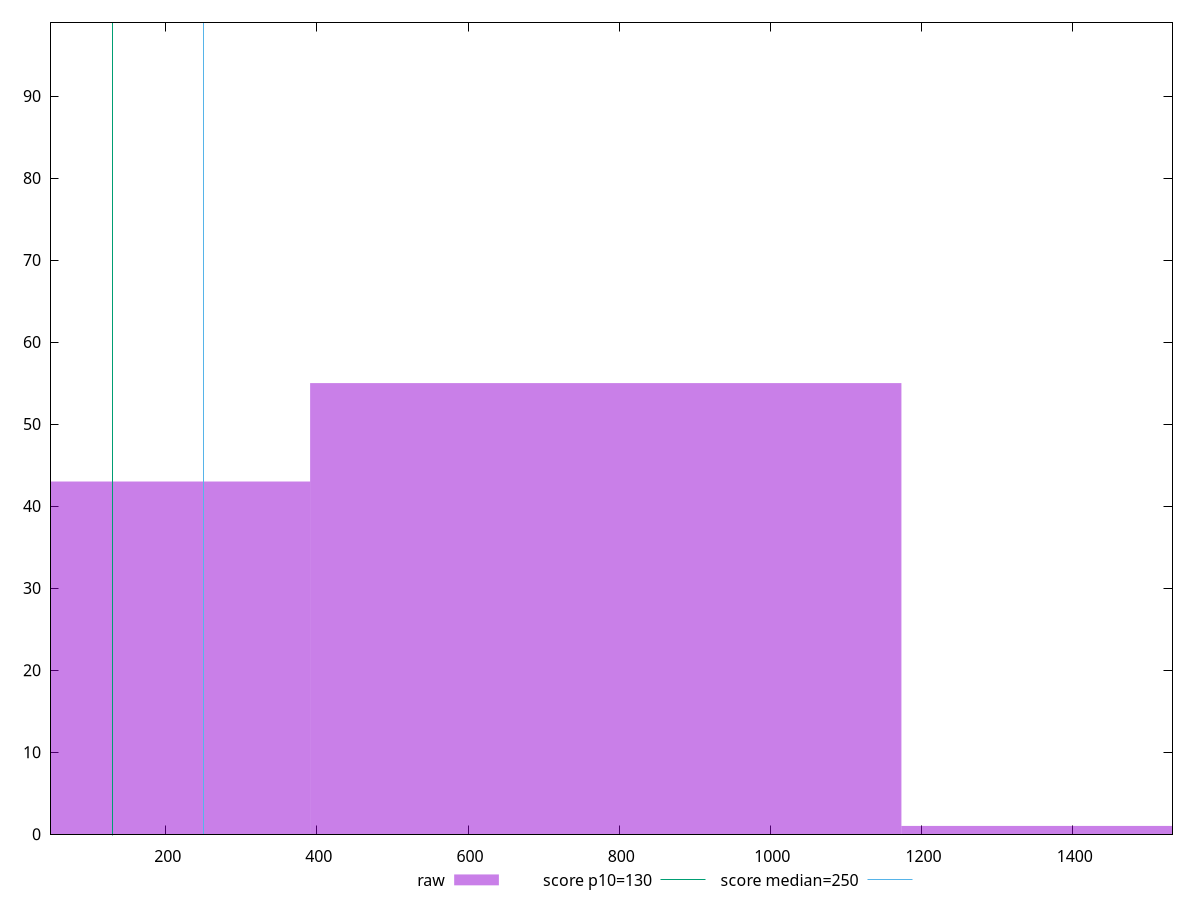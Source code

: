 reset

$raw <<EOF
782.2493846688064 55
0 43
1564.4987693376129 1
EOF

set key outside below
set boxwidth 782.2493846688064
set xrange [47:1532.0000000000018]
set yrange [0:99]
set trange [0:99]
set style fill transparent solid 0.5 noborder

set parametric
set terminal svg size 640, 490 enhanced background rgb 'white'
set output "reports/report_00027_2021-02-24T12-40-31.850Z/max-potential-fid/samples/card/raw/histogram.svg"

plot $raw title "raw" with boxes, \
     130,t title "score p10=130", \
     250,t title "score median=250"

reset
